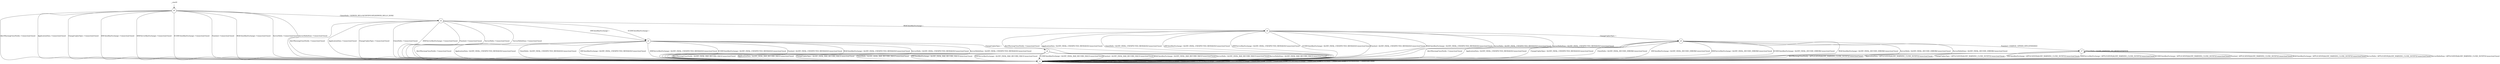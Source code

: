 digraph "" {
	graph [version="2.13.0-TLS11"];
	__start0	[shape=none];
	s0	[shape=circle];
	__start0 -> s0;
	s1	[shape=circle];
	s0 -> s1	[label="AlertWarningCloseNotify / ConnectionClosed"];
	s0 -> s1	[label="ApplicationData / ConnectionClosed"];
	s0 -> s1	[label="ChangeCipherSpec / ConnectionClosed"];
	s0 -> s1	[label="DHClientKeyExchange / ConnectionClosed"];
	s0 -> s1	[label="DHEServerKeyExchange / ConnectionClosed"];
	s0 -> s1	[label="ECDHClientKeyExchange / ConnectionClosed"];
	s0 -> s1	[label="Finished / ConnectionClosed"];
	s0 -> s1	[label="RSAClientKeyExchange / ConnectionClosed"];
	s0 -> s1	[label="ServerHello / ConnectionClosed"];
	s0 -> s1	[label="ServerHelloDone / ConnectionClosed"];
	s2	[shape=circle];
	s0 -> s2	[label="ClientHello / SERVER_HELLO|CERTIFICATE|SERVER_HELLO_DONE"];
	s1 -> s1	[label="AlertWarningCloseNotify / ConnectionClosed"];
	s1 -> s1	[label="ApplicationData / ConnectionClosed"];
	s1 -> s1	[label="ChangeCipherSpec / ConnectionClosed"];
	s1 -> s1	[label="ClientHello / ConnectionClosed"];
	s1 -> s1	[label="DHClientKeyExchange / ConnectionClosed"];
	s1 -> s1	[label="DHEServerKeyExchange / ConnectionClosed"];
	s1 -> s1	[label="ECDHClientKeyExchange / ConnectionClosed"];
	s1 -> s1	[label="Finished / ConnectionClosed"];
	s1 -> s1	[label="RSAClientKeyExchange / ConnectionClosed"];
	s1 -> s1	[label="ServerHello / ConnectionClosed"];
	s1 -> s1	[label="ServerHelloDone / ConnectionClosed"];
	s2 -> s1	[label="AlertWarningCloseNotify / ConnectionClosed"];
	s2 -> s1	[label="ApplicationData / ConnectionClosed"];
	s2 -> s1	[label="ChangeCipherSpec / ConnectionClosed"];
	s2 -> s1	[label="ClientHello / ConnectionClosed"];
	s2 -> s1	[label="DHEServerKeyExchange / ConnectionClosed"];
	s2 -> s1	[label="Finished / ConnectionClosed"];
	s2 -> s1	[label="ServerHello / ConnectionClosed"];
	s2 -> s1	[label="ServerHelloDone / ConnectionClosed"];
	s3	[shape=circle];
	s2 -> s3	[label="DHClientKeyExchange / -"];
	s2 -> s3	[label="ECDHClientKeyExchange / -"];
	s6	[shape=circle];
	s2 -> s6	[label="RSAClientKeyExchange / -"];
	s3 -> s1	[label="AlertWarningCloseNotify / ConnectionClosed"];
	s3 -> s1	[label="ApplicationData / ALERT_FATAL_UNEXPECTED_MESSAGE|ConnectionClosed"];
	s3 -> s1	[label="ClientHello / ALERT_FATAL_UNEXPECTED_MESSAGE|ConnectionClosed"];
	s3 -> s1	[label="DHClientKeyExchange / ALERT_FATAL_UNEXPECTED_MESSAGE|ConnectionClosed"];
	s3 -> s1	[label="DHEServerKeyExchange / ALERT_FATAL_UNEXPECTED_MESSAGE|ConnectionClosed"];
	s3 -> s1	[label="ECDHClientKeyExchange / ALERT_FATAL_UNEXPECTED_MESSAGE|ConnectionClosed"];
	s3 -> s1	[label="Finished / ALERT_FATAL_UNEXPECTED_MESSAGE|ConnectionClosed"];
	s3 -> s1	[label="RSAClientKeyExchange / ALERT_FATAL_UNEXPECTED_MESSAGE|ConnectionClosed"];
	s3 -> s1	[label="ServerHello / ALERT_FATAL_UNEXPECTED_MESSAGE|ConnectionClosed"];
	s3 -> s1	[label="ServerHelloDone / ALERT_FATAL_UNEXPECTED_MESSAGE|ConnectionClosed"];
	s4	[shape=circle];
	s3 -> s4	[label="ChangeCipherSpec / -"];
	s4 -> s1	[label="AlertWarningCloseNotify / ALERT_FATAL_BAD_RECORD_MAC|ConnectionClosed"];
	s4 -> s1	[label="ApplicationData / ALERT_FATAL_BAD_RECORD_MAC|ConnectionClosed"];
	s4 -> s1	[label="ChangeCipherSpec / ALERT_FATAL_BAD_RECORD_MAC|ConnectionClosed"];
	s4 -> s1	[label="ClientHello / ALERT_FATAL_BAD_RECORD_MAC|ConnectionClosed"];
	s4 -> s1	[label="DHClientKeyExchange / ALERT_FATAL_BAD_RECORD_MAC|ConnectionClosed"];
	s4 -> s1	[label="DHEServerKeyExchange / ALERT_FATAL_BAD_RECORD_MAC|ConnectionClosed"];
	s4 -> s1	[label="ECDHClientKeyExchange / ALERT_FATAL_BAD_RECORD_MAC|ConnectionClosed"];
	s4 -> s1	[label="Finished / ALERT_FATAL_BAD_RECORD_MAC|ConnectionClosed"];
	s4 -> s1	[label="RSAClientKeyExchange / ALERT_FATAL_BAD_RECORD_MAC|ConnectionClosed"];
	s4 -> s1	[label="ServerHello / ALERT_FATAL_BAD_RECORD_MAC|ConnectionClosed"];
	s4 -> s1	[label="ServerHelloDone / ALERT_FATAL_BAD_RECORD_MAC|ConnectionClosed"];
	s5	[shape=circle];
	s5 -> s1	[label="AlertWarningCloseNotify / ConnectionClosed"];
	s5 -> s1	[label="ApplicationData / ALERT_FATAL_UNEXPECTED_MESSAGE|ConnectionClosed"];
	s5 -> s1	[label="ChangeCipherSpec / ALERT_FATAL_UNEXPECTED_MESSAGE|ConnectionClosed"];
	s5 -> s1	[label="ClientHello / ALERT_FATAL_DECODE_ERROR|ConnectionClosed"];
	s5 -> s1	[label="DHClientKeyExchange / ALERT_FATAL_DECODE_ERROR|ConnectionClosed"];
	s5 -> s1	[label="DHEServerKeyExchange / ALERT_FATAL_DECODE_ERROR|ConnectionClosed"];
	s5 -> s1	[label="ECDHClientKeyExchange / ALERT_FATAL_DECODE_ERROR|ConnectionClosed"];
	s5 -> s1	[label="RSAClientKeyExchange / ALERT_FATAL_DECODE_ERROR|ConnectionClosed"];
	s5 -> s1	[label="ServerHello / ALERT_FATAL_DECODE_ERROR|ConnectionClosed"];
	s5 -> s1	[label="ServerHelloDone / ALERT_FATAL_DECODE_ERROR|ConnectionClosed"];
	s7	[shape=circle];
	s5 -> s7	[label="Finished / CHANGE_CIPHER_SPEC|FINISHED"];
	s6 -> s1	[label="AlertWarningCloseNotify / ConnectionClosed"];
	s6 -> s1	[label="ApplicationData / ALERT_FATAL_UNEXPECTED_MESSAGE|ConnectionClosed"];
	s6 -> s1	[label="ClientHello / ALERT_FATAL_UNEXPECTED_MESSAGE|ConnectionClosed"];
	s6 -> s1	[label="DHClientKeyExchange / ALERT_FATAL_UNEXPECTED_MESSAGE|ConnectionClosed"];
	s6 -> s1	[label="DHEServerKeyExchange / ALERT_FATAL_UNEXPECTED_MESSAGE|ConnectionClosed"];
	s6 -> s1	[label="ECDHClientKeyExchange / ALERT_FATAL_UNEXPECTED_MESSAGE|ConnectionClosed"];
	s6 -> s1	[label="Finished / ALERT_FATAL_UNEXPECTED_MESSAGE|ConnectionClosed"];
	s6 -> s1	[label="RSAClientKeyExchange / ALERT_FATAL_UNEXPECTED_MESSAGE|ConnectionClosed"];
	s6 -> s1	[label="ServerHello / ALERT_FATAL_UNEXPECTED_MESSAGE|ConnectionClosed"];
	s6 -> s1	[label="ServerHelloDone / ALERT_FATAL_UNEXPECTED_MESSAGE|ConnectionClosed"];
	s6 -> s5	[label="ChangeCipherSpec / -"];
	s7 -> s1	[label="AlertWarningCloseNotify / APPLICATION|ALERT_WARNING_CLOSE_NOTIFY|ConnectionClosed"];
	s7 -> s1	[label="ApplicationData / APPLICATION|ALERT_WARNING_CLOSE_NOTIFY|ConnectionClosed"];
	s7 -> s1	[label="ChangeCipherSpec / APPLICATION|ALERT_WARNING_CLOSE_NOTIFY|ConnectionClosed"];
	s7 -> s1	[label="DHClientKeyExchange / APPLICATION|ALERT_WARNING_CLOSE_NOTIFY|ConnectionClosed"];
	s7 -> s1	[label="DHEServerKeyExchange / APPLICATION|ALERT_WARNING_CLOSE_NOTIFY|ConnectionClosed"];
	s7 -> s1	[label="ECDHClientKeyExchange / APPLICATION|ALERT_WARNING_CLOSE_NOTIFY|ConnectionClosed"];
	s7 -> s1	[label="Finished / APPLICATION|ALERT_WARNING_CLOSE_NOTIFY|ConnectionClosed"];
	s7 -> s1	[label="RSAClientKeyExchange / APPLICATION|ALERT_WARNING_CLOSE_NOTIFY|ConnectionClosed"];
	s7 -> s1	[label="ServerHello / APPLICATION|ALERT_WARNING_CLOSE_NOTIFY|ConnectionClosed"];
	s7 -> s1	[label="ServerHelloDone / APPLICATION|ALERT_WARNING_CLOSE_NOTIFY|ConnectionClosed"];
	s7 -> s7	[label="ClientHello / ALERT_WARNING_NO_RENEGOTIATION"];
}
